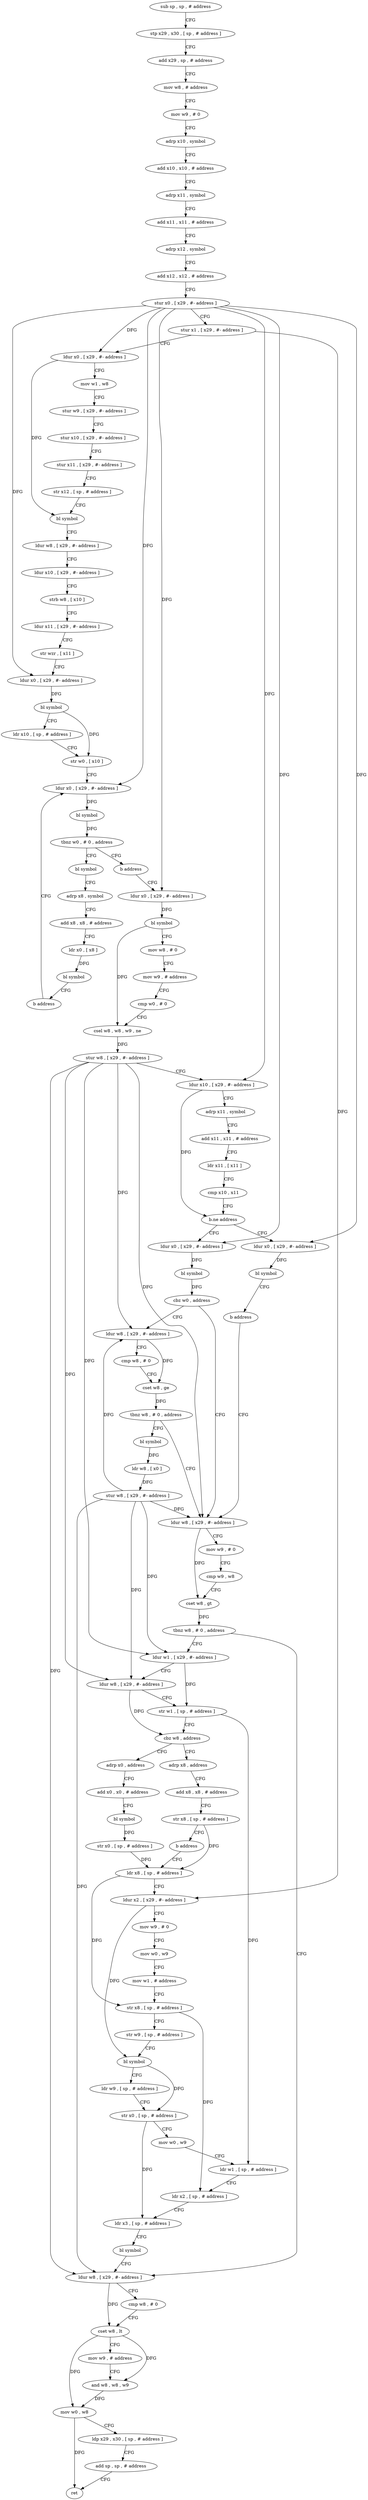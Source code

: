 digraph "func" {
"4202932" [label = "sub sp , sp , # address" ]
"4202936" [label = "stp x29 , x30 , [ sp , # address ]" ]
"4202940" [label = "add x29 , sp , # address" ]
"4202944" [label = "mov w8 , # address" ]
"4202948" [label = "mov w9 , # 0" ]
"4202952" [label = "adrp x10 , symbol" ]
"4202956" [label = "add x10 , x10 , # address" ]
"4202960" [label = "adrp x11 , symbol" ]
"4202964" [label = "add x11 , x11 , # address" ]
"4202968" [label = "adrp x12 , symbol" ]
"4202972" [label = "add x12 , x12 , # address" ]
"4202976" [label = "stur x0 , [ x29 , #- address ]" ]
"4202980" [label = "stur x1 , [ x29 , #- address ]" ]
"4202984" [label = "ldur x0 , [ x29 , #- address ]" ]
"4202988" [label = "mov w1 , w8" ]
"4202992" [label = "stur w9 , [ x29 , #- address ]" ]
"4202996" [label = "stur x10 , [ x29 , #- address ]" ]
"4203000" [label = "stur x11 , [ x29 , #- address ]" ]
"4203004" [label = "str x12 , [ sp , # address ]" ]
"4203008" [label = "bl symbol" ]
"4203012" [label = "ldur w8 , [ x29 , #- address ]" ]
"4203016" [label = "ldur x10 , [ x29 , #- address ]" ]
"4203020" [label = "strb w8 , [ x10 ]" ]
"4203024" [label = "ldur x11 , [ x29 , #- address ]" ]
"4203028" [label = "str wzr , [ x11 ]" ]
"4203032" [label = "ldur x0 , [ x29 , #- address ]" ]
"4203036" [label = "bl symbol" ]
"4203040" [label = "ldr x10 , [ sp , # address ]" ]
"4203044" [label = "str w0 , [ x10 ]" ]
"4203048" [label = "ldur x0 , [ x29 , #- address ]" ]
"4203064" [label = "bl symbol" ]
"4203068" [label = "adrp x8 , symbol" ]
"4203072" [label = "add x8 , x8 , # address" ]
"4203076" [label = "ldr x0 , [ x8 ]" ]
"4203080" [label = "bl symbol" ]
"4203084" [label = "b address" ]
"4203060" [label = "b address" ]
"4203088" [label = "ldur x0 , [ x29 , #- address ]" ]
"4203052" [label = "bl symbol" ]
"4203056" [label = "tbnz w0 , # 0 , address" ]
"4203092" [label = "bl symbol" ]
"4203096" [label = "mov w8 , # 0" ]
"4203100" [label = "mov w9 , # address" ]
"4203104" [label = "cmp w0 , # 0" ]
"4203108" [label = "csel w8 , w8 , w9 , ne" ]
"4203112" [label = "stur w8 , [ x29 , #- address ]" ]
"4203116" [label = "ldur x10 , [ x29 , #- address ]" ]
"4203120" [label = "adrp x11 , symbol" ]
"4203124" [label = "add x11 , x11 , # address" ]
"4203128" [label = "ldr x11 , [ x11 ]" ]
"4203132" [label = "cmp x10 , x11" ]
"4203136" [label = "b.ne address" ]
"4203152" [label = "ldur x0 , [ x29 , #- address ]" ]
"4203140" [label = "ldur x0 , [ x29 , #- address ]" ]
"4203156" [label = "bl symbol" ]
"4203160" [label = "cbz w0 , address" ]
"4203192" [label = "ldur w8 , [ x29 , #- address ]" ]
"4203164" [label = "ldur w8 , [ x29 , #- address ]" ]
"4203144" [label = "bl symbol" ]
"4203148" [label = "b address" ]
"4203196" [label = "mov w9 , # 0" ]
"4203200" [label = "cmp w9 , w8" ]
"4203204" [label = "cset w8 , gt" ]
"4203208" [label = "tbnz w8 , # 0 , address" ]
"4203320" [label = "ldur w8 , [ x29 , #- address ]" ]
"4203212" [label = "ldur w1 , [ x29 , #- address ]" ]
"4203168" [label = "cmp w8 , # 0" ]
"4203172" [label = "cset w8 , ge" ]
"4203176" [label = "tbnz w8 , # 0 , address" ]
"4203180" [label = "bl symbol" ]
"4203324" [label = "cmp w8 , # 0" ]
"4203328" [label = "cset w8 , lt" ]
"4203332" [label = "mov w9 , # address" ]
"4203336" [label = "and w8 , w8 , w9" ]
"4203340" [label = "mov w0 , w8" ]
"4203344" [label = "ldp x29 , x30 , [ sp , # address ]" ]
"4203348" [label = "add sp , sp , # address" ]
"4203352" [label = "ret" ]
"4203216" [label = "ldur w8 , [ x29 , #- address ]" ]
"4203220" [label = "str w1 , [ sp , # address ]" ]
"4203224" [label = "cbz w8 , address" ]
"4203244" [label = "adrp x0 , address" ]
"4203228" [label = "adrp x8 , address" ]
"4203184" [label = "ldr w8 , [ x0 ]" ]
"4203188" [label = "stur w8 , [ x29 , #- address ]" ]
"4203248" [label = "add x0 , x0 , # address" ]
"4203252" [label = "bl symbol" ]
"4203256" [label = "str x0 , [ sp , # address ]" ]
"4203260" [label = "ldr x8 , [ sp , # address ]" ]
"4203232" [label = "add x8 , x8 , # address" ]
"4203236" [label = "str x8 , [ sp , # address ]" ]
"4203240" [label = "b address" ]
"4203264" [label = "ldur x2 , [ x29 , #- address ]" ]
"4203268" [label = "mov w9 , # 0" ]
"4203272" [label = "mov w0 , w9" ]
"4203276" [label = "mov w1 , # address" ]
"4203280" [label = "str x8 , [ sp , # address ]" ]
"4203284" [label = "str w9 , [ sp , # address ]" ]
"4203288" [label = "bl symbol" ]
"4203292" [label = "ldr w9 , [ sp , # address ]" ]
"4203296" [label = "str x0 , [ sp , # address ]" ]
"4203300" [label = "mov w0 , w9" ]
"4203304" [label = "ldr w1 , [ sp , # address ]" ]
"4203308" [label = "ldr x2 , [ sp , # address ]" ]
"4203312" [label = "ldr x3 , [ sp , # address ]" ]
"4203316" [label = "bl symbol" ]
"4202932" -> "4202936" [ label = "CFG" ]
"4202936" -> "4202940" [ label = "CFG" ]
"4202940" -> "4202944" [ label = "CFG" ]
"4202944" -> "4202948" [ label = "CFG" ]
"4202948" -> "4202952" [ label = "CFG" ]
"4202952" -> "4202956" [ label = "CFG" ]
"4202956" -> "4202960" [ label = "CFG" ]
"4202960" -> "4202964" [ label = "CFG" ]
"4202964" -> "4202968" [ label = "CFG" ]
"4202968" -> "4202972" [ label = "CFG" ]
"4202972" -> "4202976" [ label = "CFG" ]
"4202976" -> "4202980" [ label = "CFG" ]
"4202976" -> "4202984" [ label = "DFG" ]
"4202976" -> "4203032" [ label = "DFG" ]
"4202976" -> "4203048" [ label = "DFG" ]
"4202976" -> "4203088" [ label = "DFG" ]
"4202976" -> "4203116" [ label = "DFG" ]
"4202976" -> "4203152" [ label = "DFG" ]
"4202976" -> "4203140" [ label = "DFG" ]
"4202980" -> "4202984" [ label = "CFG" ]
"4202980" -> "4203264" [ label = "DFG" ]
"4202984" -> "4202988" [ label = "CFG" ]
"4202984" -> "4203008" [ label = "DFG" ]
"4202988" -> "4202992" [ label = "CFG" ]
"4202992" -> "4202996" [ label = "CFG" ]
"4202996" -> "4203000" [ label = "CFG" ]
"4203000" -> "4203004" [ label = "CFG" ]
"4203004" -> "4203008" [ label = "CFG" ]
"4203008" -> "4203012" [ label = "CFG" ]
"4203012" -> "4203016" [ label = "CFG" ]
"4203016" -> "4203020" [ label = "CFG" ]
"4203020" -> "4203024" [ label = "CFG" ]
"4203024" -> "4203028" [ label = "CFG" ]
"4203028" -> "4203032" [ label = "CFG" ]
"4203032" -> "4203036" [ label = "DFG" ]
"4203036" -> "4203040" [ label = "CFG" ]
"4203036" -> "4203044" [ label = "DFG" ]
"4203040" -> "4203044" [ label = "CFG" ]
"4203044" -> "4203048" [ label = "CFG" ]
"4203048" -> "4203052" [ label = "DFG" ]
"4203064" -> "4203068" [ label = "CFG" ]
"4203068" -> "4203072" [ label = "CFG" ]
"4203072" -> "4203076" [ label = "CFG" ]
"4203076" -> "4203080" [ label = "DFG" ]
"4203080" -> "4203084" [ label = "CFG" ]
"4203084" -> "4203048" [ label = "CFG" ]
"4203060" -> "4203088" [ label = "CFG" ]
"4203088" -> "4203092" [ label = "DFG" ]
"4203052" -> "4203056" [ label = "DFG" ]
"4203056" -> "4203064" [ label = "CFG" ]
"4203056" -> "4203060" [ label = "CFG" ]
"4203092" -> "4203096" [ label = "CFG" ]
"4203092" -> "4203108" [ label = "DFG" ]
"4203096" -> "4203100" [ label = "CFG" ]
"4203100" -> "4203104" [ label = "CFG" ]
"4203104" -> "4203108" [ label = "CFG" ]
"4203108" -> "4203112" [ label = "DFG" ]
"4203112" -> "4203116" [ label = "CFG" ]
"4203112" -> "4203192" [ label = "DFG" ]
"4203112" -> "4203164" [ label = "DFG" ]
"4203112" -> "4203320" [ label = "DFG" ]
"4203112" -> "4203212" [ label = "DFG" ]
"4203112" -> "4203216" [ label = "DFG" ]
"4203116" -> "4203120" [ label = "CFG" ]
"4203116" -> "4203136" [ label = "DFG" ]
"4203120" -> "4203124" [ label = "CFG" ]
"4203124" -> "4203128" [ label = "CFG" ]
"4203128" -> "4203132" [ label = "CFG" ]
"4203132" -> "4203136" [ label = "CFG" ]
"4203136" -> "4203152" [ label = "CFG" ]
"4203136" -> "4203140" [ label = "CFG" ]
"4203152" -> "4203156" [ label = "DFG" ]
"4203140" -> "4203144" [ label = "DFG" ]
"4203156" -> "4203160" [ label = "DFG" ]
"4203160" -> "4203192" [ label = "CFG" ]
"4203160" -> "4203164" [ label = "CFG" ]
"4203192" -> "4203196" [ label = "CFG" ]
"4203192" -> "4203204" [ label = "DFG" ]
"4203164" -> "4203168" [ label = "CFG" ]
"4203164" -> "4203172" [ label = "DFG" ]
"4203144" -> "4203148" [ label = "CFG" ]
"4203148" -> "4203192" [ label = "CFG" ]
"4203196" -> "4203200" [ label = "CFG" ]
"4203200" -> "4203204" [ label = "CFG" ]
"4203204" -> "4203208" [ label = "DFG" ]
"4203208" -> "4203320" [ label = "CFG" ]
"4203208" -> "4203212" [ label = "CFG" ]
"4203320" -> "4203324" [ label = "CFG" ]
"4203320" -> "4203328" [ label = "DFG" ]
"4203212" -> "4203216" [ label = "CFG" ]
"4203212" -> "4203220" [ label = "DFG" ]
"4203168" -> "4203172" [ label = "CFG" ]
"4203172" -> "4203176" [ label = "DFG" ]
"4203176" -> "4203192" [ label = "CFG" ]
"4203176" -> "4203180" [ label = "CFG" ]
"4203180" -> "4203184" [ label = "DFG" ]
"4203324" -> "4203328" [ label = "CFG" ]
"4203328" -> "4203332" [ label = "CFG" ]
"4203328" -> "4203336" [ label = "DFG" ]
"4203328" -> "4203340" [ label = "DFG" ]
"4203332" -> "4203336" [ label = "CFG" ]
"4203336" -> "4203340" [ label = "DFG" ]
"4203340" -> "4203344" [ label = "CFG" ]
"4203340" -> "4203352" [ label = "DFG" ]
"4203344" -> "4203348" [ label = "CFG" ]
"4203348" -> "4203352" [ label = "CFG" ]
"4203216" -> "4203220" [ label = "CFG" ]
"4203216" -> "4203224" [ label = "DFG" ]
"4203220" -> "4203224" [ label = "CFG" ]
"4203220" -> "4203304" [ label = "DFG" ]
"4203224" -> "4203244" [ label = "CFG" ]
"4203224" -> "4203228" [ label = "CFG" ]
"4203244" -> "4203248" [ label = "CFG" ]
"4203228" -> "4203232" [ label = "CFG" ]
"4203184" -> "4203188" [ label = "DFG" ]
"4203188" -> "4203192" [ label = "DFG" ]
"4203188" -> "4203164" [ label = "DFG" ]
"4203188" -> "4203320" [ label = "DFG" ]
"4203188" -> "4203212" [ label = "DFG" ]
"4203188" -> "4203216" [ label = "DFG" ]
"4203248" -> "4203252" [ label = "CFG" ]
"4203252" -> "4203256" [ label = "DFG" ]
"4203256" -> "4203260" [ label = "DFG" ]
"4203260" -> "4203264" [ label = "CFG" ]
"4203260" -> "4203280" [ label = "DFG" ]
"4203232" -> "4203236" [ label = "CFG" ]
"4203236" -> "4203240" [ label = "CFG" ]
"4203236" -> "4203260" [ label = "DFG" ]
"4203240" -> "4203260" [ label = "CFG" ]
"4203264" -> "4203268" [ label = "CFG" ]
"4203264" -> "4203288" [ label = "DFG" ]
"4203268" -> "4203272" [ label = "CFG" ]
"4203272" -> "4203276" [ label = "CFG" ]
"4203276" -> "4203280" [ label = "CFG" ]
"4203280" -> "4203284" [ label = "CFG" ]
"4203280" -> "4203308" [ label = "DFG" ]
"4203284" -> "4203288" [ label = "CFG" ]
"4203288" -> "4203292" [ label = "CFG" ]
"4203288" -> "4203296" [ label = "DFG" ]
"4203292" -> "4203296" [ label = "CFG" ]
"4203296" -> "4203300" [ label = "CFG" ]
"4203296" -> "4203312" [ label = "DFG" ]
"4203300" -> "4203304" [ label = "CFG" ]
"4203304" -> "4203308" [ label = "CFG" ]
"4203308" -> "4203312" [ label = "CFG" ]
"4203312" -> "4203316" [ label = "CFG" ]
"4203316" -> "4203320" [ label = "CFG" ]
}
